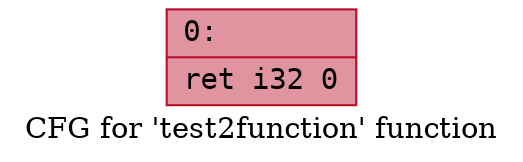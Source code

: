 digraph "CFG for 'test2function' function" {
	label="CFG for 'test2function' function";

	Node0x600003452260 [shape=record,color="#b70d28ff", style=filled, fillcolor="#b70d2870" fontname="Courier",label="{0:\l|  ret i32 0\l}"];
}
